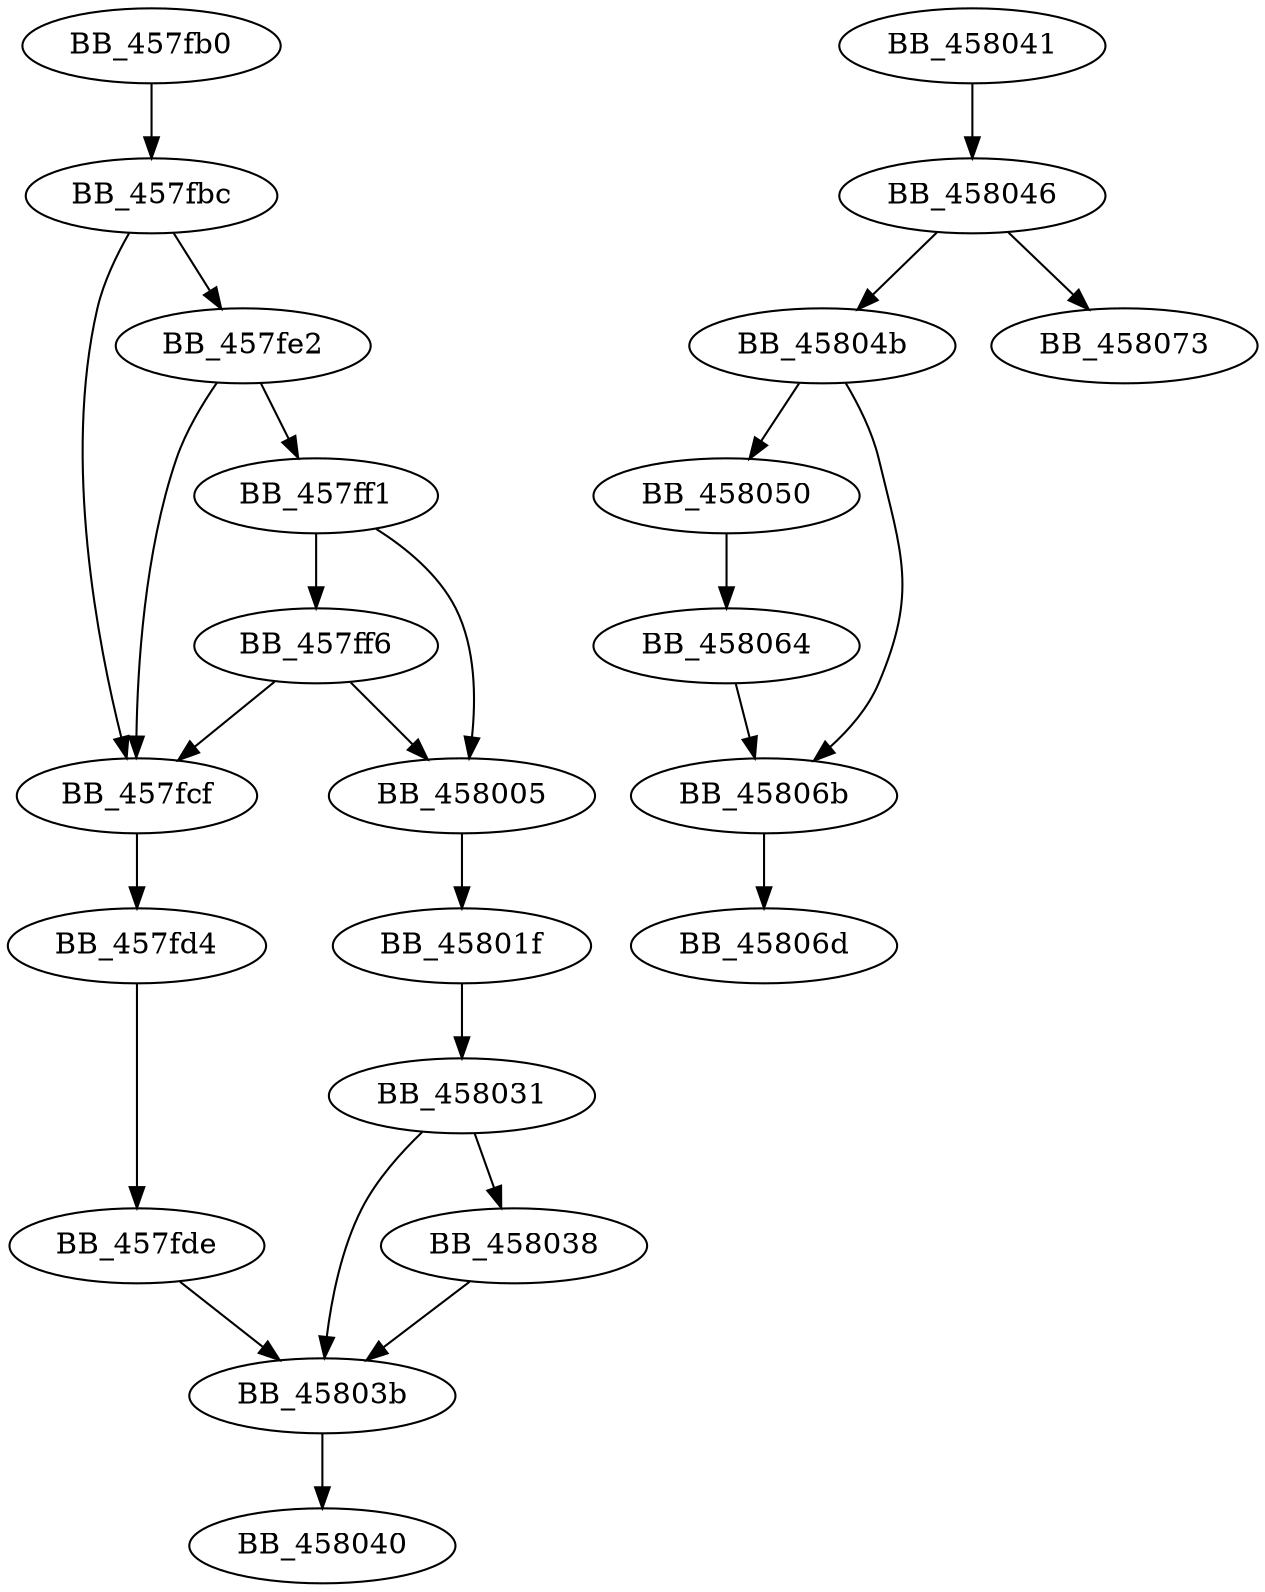 DiGraph sub_457FB0{
BB_457fb0->BB_457fbc
BB_457fbc->BB_457fcf
BB_457fbc->BB_457fe2
BB_457fcf->BB_457fd4
BB_457fd4->BB_457fde
BB_457fde->BB_45803b
BB_457fe2->BB_457fcf
BB_457fe2->BB_457ff1
BB_457ff1->BB_457ff6
BB_457ff1->BB_458005
BB_457ff6->BB_457fcf
BB_457ff6->BB_458005
BB_458005->BB_45801f
BB_45801f->BB_458031
BB_458031->BB_458038
BB_458031->BB_45803b
BB_458038->BB_45803b
BB_45803b->BB_458040
BB_458041->BB_458046
BB_458046->BB_45804b
BB_458046->BB_458073
BB_45804b->BB_458050
BB_45804b->BB_45806b
BB_458050->BB_458064
BB_458064->BB_45806b
BB_45806b->BB_45806d
}
